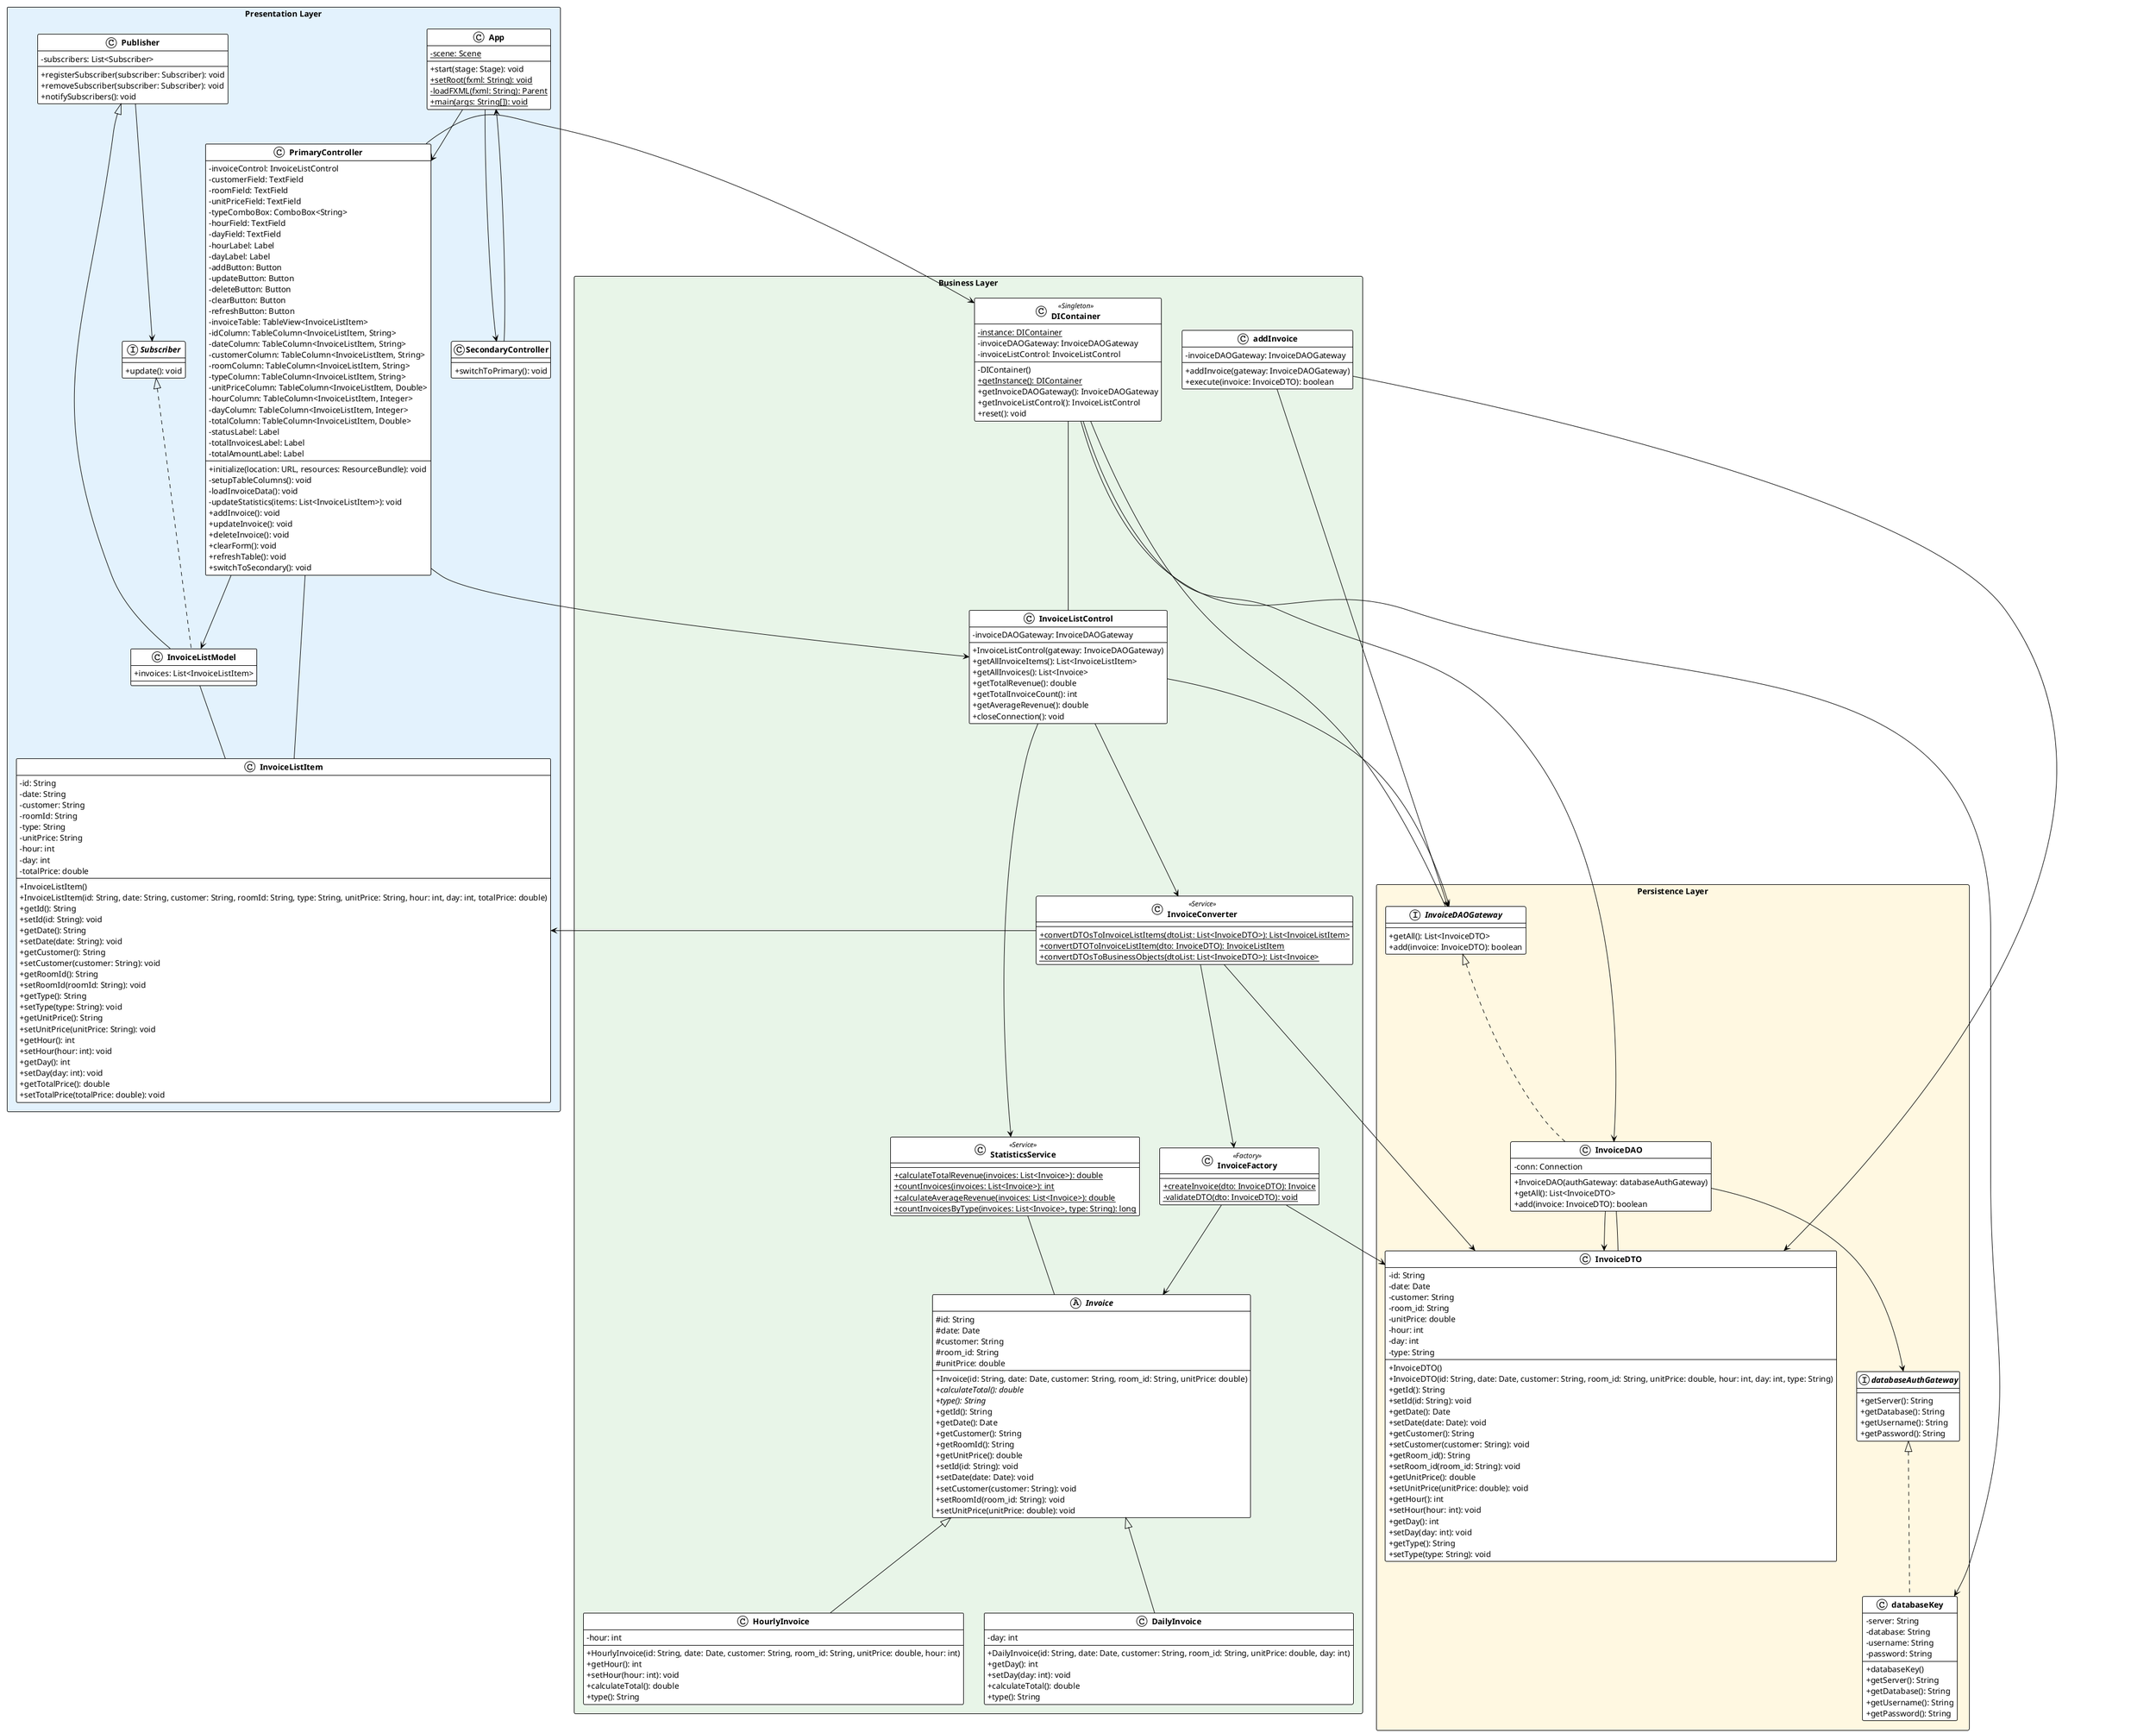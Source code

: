 @startuml Invoice Manager Complete Architecture

!theme plain
skinparam classAttributeIconSize 0
skinparam classFontStyle bold
skinparam packageStyle rectangle

package "Presentation Layer" #E3F2FD {
    
    class App {
        - scene: Scene {static}
        --
        + start(stage: Stage): void
        + setRoot(fxml: String): void {static}
        - loadFXML(fxml: String): Parent {static}
        + main(args: String[]): void {static}
    }
    
    class PrimaryController {
        - invoiceControl: InvoiceListControl
        - customerField: TextField
        - roomField: TextField  
        - unitPriceField: TextField
        - typeComboBox: ComboBox<String>
        - hourField: TextField
        - dayField: TextField
        - hourLabel: Label
        - dayLabel: Label
        - addButton: Button
        - updateButton: Button
        - deleteButton: Button
        - clearButton: Button
        - refreshButton: Button
        - invoiceTable: TableView<InvoiceListItem>
        - idColumn: TableColumn<InvoiceListItem, String>
        - dateColumn: TableColumn<InvoiceListItem, String>
        - customerColumn: TableColumn<InvoiceListItem, String>
        - roomColumn: TableColumn<InvoiceListItem, String>
        - typeColumn: TableColumn<InvoiceListItem, String>
        - unitPriceColumn: TableColumn<InvoiceListItem, Double>
        - hourColumn: TableColumn<InvoiceListItem, Integer>
        - dayColumn: TableColumn<InvoiceListItem, Integer>
        - totalColumn: TableColumn<InvoiceListItem, Double>
        - statusLabel: Label
        - totalInvoicesLabel: Label
        - totalAmountLabel: Label
        --
        + initialize(location: URL, resources: ResourceBundle): void
        - setupTableColumns(): void
        - loadInvoiceData(): void
        - updateStatistics(items: List<InvoiceListItem>): void
        + addInvoice(): void
        + updateInvoice(): void
        + deleteInvoice(): void
        + clearForm(): void
        + refreshTable(): void
        + switchToSecondary(): void
    }
    
    class SecondaryController {
        --
        + switchToPrimary(): void
    }
    
    class InvoiceListItem {
        - id: String
        - date: String
        - customer: String
        - roomId: String
        - type: String
        - unitPrice: String
        - hour: int
        - day: int
        - totalPrice: double
        --
        + InvoiceListItem()
        + InvoiceListItem(id: String, date: String, customer: String, roomId: String, type: String, unitPrice: String, hour: int, day: int, totalPrice: double)
        + getId(): String
        + setId(id: String): void
        + getDate(): String
        + setDate(date: String): void
        + getCustomer(): String
        + setCustomer(customer: String): void
        + getRoomId(): String
        + setRoomId(roomId: String): void
        + getType(): String
        + setType(type: String): void
        + getUnitPrice(): String
        + setUnitPrice(unitPrice: String): void
        + getHour(): int
        + setHour(hour: int): void
        + getDay(): int
        + setDay(day: int): void
        + getTotalPrice(): double
        + setTotalPrice(totalPrice: double): void
    }
    
    class InvoiceListModel {
        + invoices: List<InvoiceListItem>
    }
    
    class Publisher {
        - subscribers: List<Subscriber>
        --
        + registerSubscriber(subscriber: Subscriber): void
        + removeSubscriber(subscriber: Subscriber): void
        + notifySubscribers(): void
    }
    
    interface Subscriber {
        + update(): void
    }
}

package "Business Layer" #E8F5E8 {
    
    class DIContainer <<Singleton>> {
        - instance: DIContainer {static}
        - invoiceDAOGateway: InvoiceDAOGateway
        - invoiceListControl: InvoiceListControl
        --
        - DIContainer()
        + getInstance(): DIContainer {static}
        + getInvoiceDAOGateway(): InvoiceDAOGateway
        + getInvoiceListControl(): InvoiceListControl
        + reset(): void
    }
    
    class InvoiceListControl {
        - invoiceDAOGateway: InvoiceDAOGateway
        --
        + InvoiceListControl(gateway: InvoiceDAOGateway)
        + getAllInvoiceItems(): List<InvoiceListItem>
        + getAllInvoices(): List<Invoice>
        + getTotalRevenue(): double
        + getTotalInvoiceCount(): int
        + getAverageRevenue(): double
        + closeConnection(): void
    }
    
    abstract class Invoice {
        # id: String
        # date: Date
        # customer: String
        # room_id: String
        # unitPrice: double
        --
        + Invoice(id: String, date: Date, customer: String, room_id: String, unitPrice: double)
        + {abstract} calculateTotal(): double
        + {abstract} type(): String
        + getId(): String
        + getDate(): Date
        + getCustomer(): String
        + getRoomId(): String
        + getUnitPrice(): double
        + setId(id: String): void
        + setDate(date: Date): void
        + setCustomer(customer: String): void
        + setRoomId(room_id: String): void
        + setUnitPrice(unitPrice: double): void
    }
    
    class HourlyInvoice {
        - hour: int
        --
        + HourlyInvoice(id: String, date: Date, customer: String, room_id: String, unitPrice: double, hour: int)
        + getHour(): int
        + setHour(hour: int): void
        + calculateTotal(): double
        + type(): String
    }
    
    class DailyInvoice {
        - day: int
        --
        + DailyInvoice(id: String, date: Date, customer: String, room_id: String, unitPrice: double, day: int)
        + getDay(): int
        + setDay(day: int): void
        + calculateTotal(): double
        + type(): String
    }
    
    class InvoiceFactory <<Factory>> {
        --
        + createInvoice(dto: InvoiceDTO): Invoice {static}
        - validateDTO(dto: InvoiceDTO): void {static}
    }
    
    class InvoiceConverter <<Service>> {
        --
        + convertDTOsToInvoiceListItems(dtoList: List<InvoiceDTO>): List<InvoiceListItem> {static}
        + convertDTOToInvoiceListItem(dto: InvoiceDTO): InvoiceListItem {static}
        + convertDTOsToBusinessObjects(dtoList: List<InvoiceDTO>): List<Invoice> {static}
    }
    
    class StatisticsService <<Service>> {
        --
        + calculateTotalRevenue(invoices: List<Invoice>): double {static}
        + countInvoices(invoices: List<Invoice>): int {static}
        + calculateAverageRevenue(invoices: List<Invoice>): double {static}
        + countInvoicesByType(invoices: List<Invoice>, type: String): long {static}
    }
    
    class addInvoice {
        - invoiceDAOGateway: InvoiceDAOGateway
        --
        + addInvoice(gateway: InvoiceDAOGateway)
        + execute(invoice: InvoiceDTO): boolean
    }
}

package "Persistence Layer" #FFF8E1 {
    
    interface InvoiceDAOGateway {
        + getAll(): List<InvoiceDTO>
        + add(invoice: InvoiceDTO): boolean
    }
    
    class InvoiceDAO {
        - conn: Connection
        --
        + InvoiceDAO(authGateway: databaseAuthGateway)
        + getAll(): List<InvoiceDTO>
        + add(invoice: InvoiceDTO): boolean
    }
    
    class InvoiceDTO {
        - id: String
        - date: Date
        - customer: String
        - room_id: String
        - unitPrice: double
        - hour: int
        - day: int
        - type: String
        --
        + InvoiceDTO()
        + InvoiceDTO(id: String, date: Date, customer: String, room_id: String, unitPrice: double, hour: int, day: int, type: String)
        + getId(): String
        + setId(id: String): void
        + getDate(): Date
        + setDate(date: Date): void
        + getCustomer(): String
        + setCustomer(customer: String): void
        + getRoom_id(): String
        + setRoom_id(room_id: String): void
        + getUnitPrice(): double
        + setUnitPrice(unitPrice: double): void
        + getHour(): int
        + setHour(hour: int): void
        + getDay(): int
        + setDay(day: int): void
        + getType(): String
        + setType(type: String): void
    }
    
    interface databaseAuthGateway {
        + getServer(): String
        + getDatabase(): String
        + getUsername(): String
        + getPassword(): String
    }
    
    class databaseKey {
        - server: String
        - database: String
        - username: String
        - password: String
        --
        + databaseKey()
        + getServer(): String
        + getDatabase(): String
        + getUsername(): String
        + getPassword(): String
    }
}

' Inheritance relationships
Invoice <|-- HourlyInvoice
Invoice <|-- DailyInvoice
Publisher <|-- InvoiceListModel

' Interface implementations
InvoiceDAOGateway <|.. InvoiceDAO
databaseAuthGateway <|.. databaseKey
Subscriber <|.. InvoiceListModel

' Dependencies (Uses)
App --> PrimaryController
App --> SecondaryController
SecondaryController --> App
PrimaryController --> InvoiceListControl
PrimaryController --> DIContainer
PrimaryController --> InvoiceListModel
InvoiceListControl --> InvoiceDAOGateway
InvoiceListControl --> InvoiceConverter
InvoiceListControl --> StatisticsService
InvoiceConverter --> InvoiceFactory
InvoiceConverter --> InvoiceDTO
InvoiceConverter --> InvoiceListItem
InvoiceFactory --> InvoiceDTO
InvoiceFactory --> Invoice
InvoiceDAO --> databaseAuthGateway
InvoiceDAO --> InvoiceDTO
DIContainer --> InvoiceDAO
DIContainer --> databaseKey
addInvoice --> InvoiceDAOGateway
addInvoice --> InvoiceDTO
Publisher --> Subscriber

' Associations
PrimaryController -- InvoiceListItem
InvoiceListModel -- InvoiceListItem
DIContainer -- InvoiceDAOGateway
DIContainer -- InvoiceListControl
InvoiceDAO -- InvoiceDTO
StatisticsService -- Invoice

@enduml
